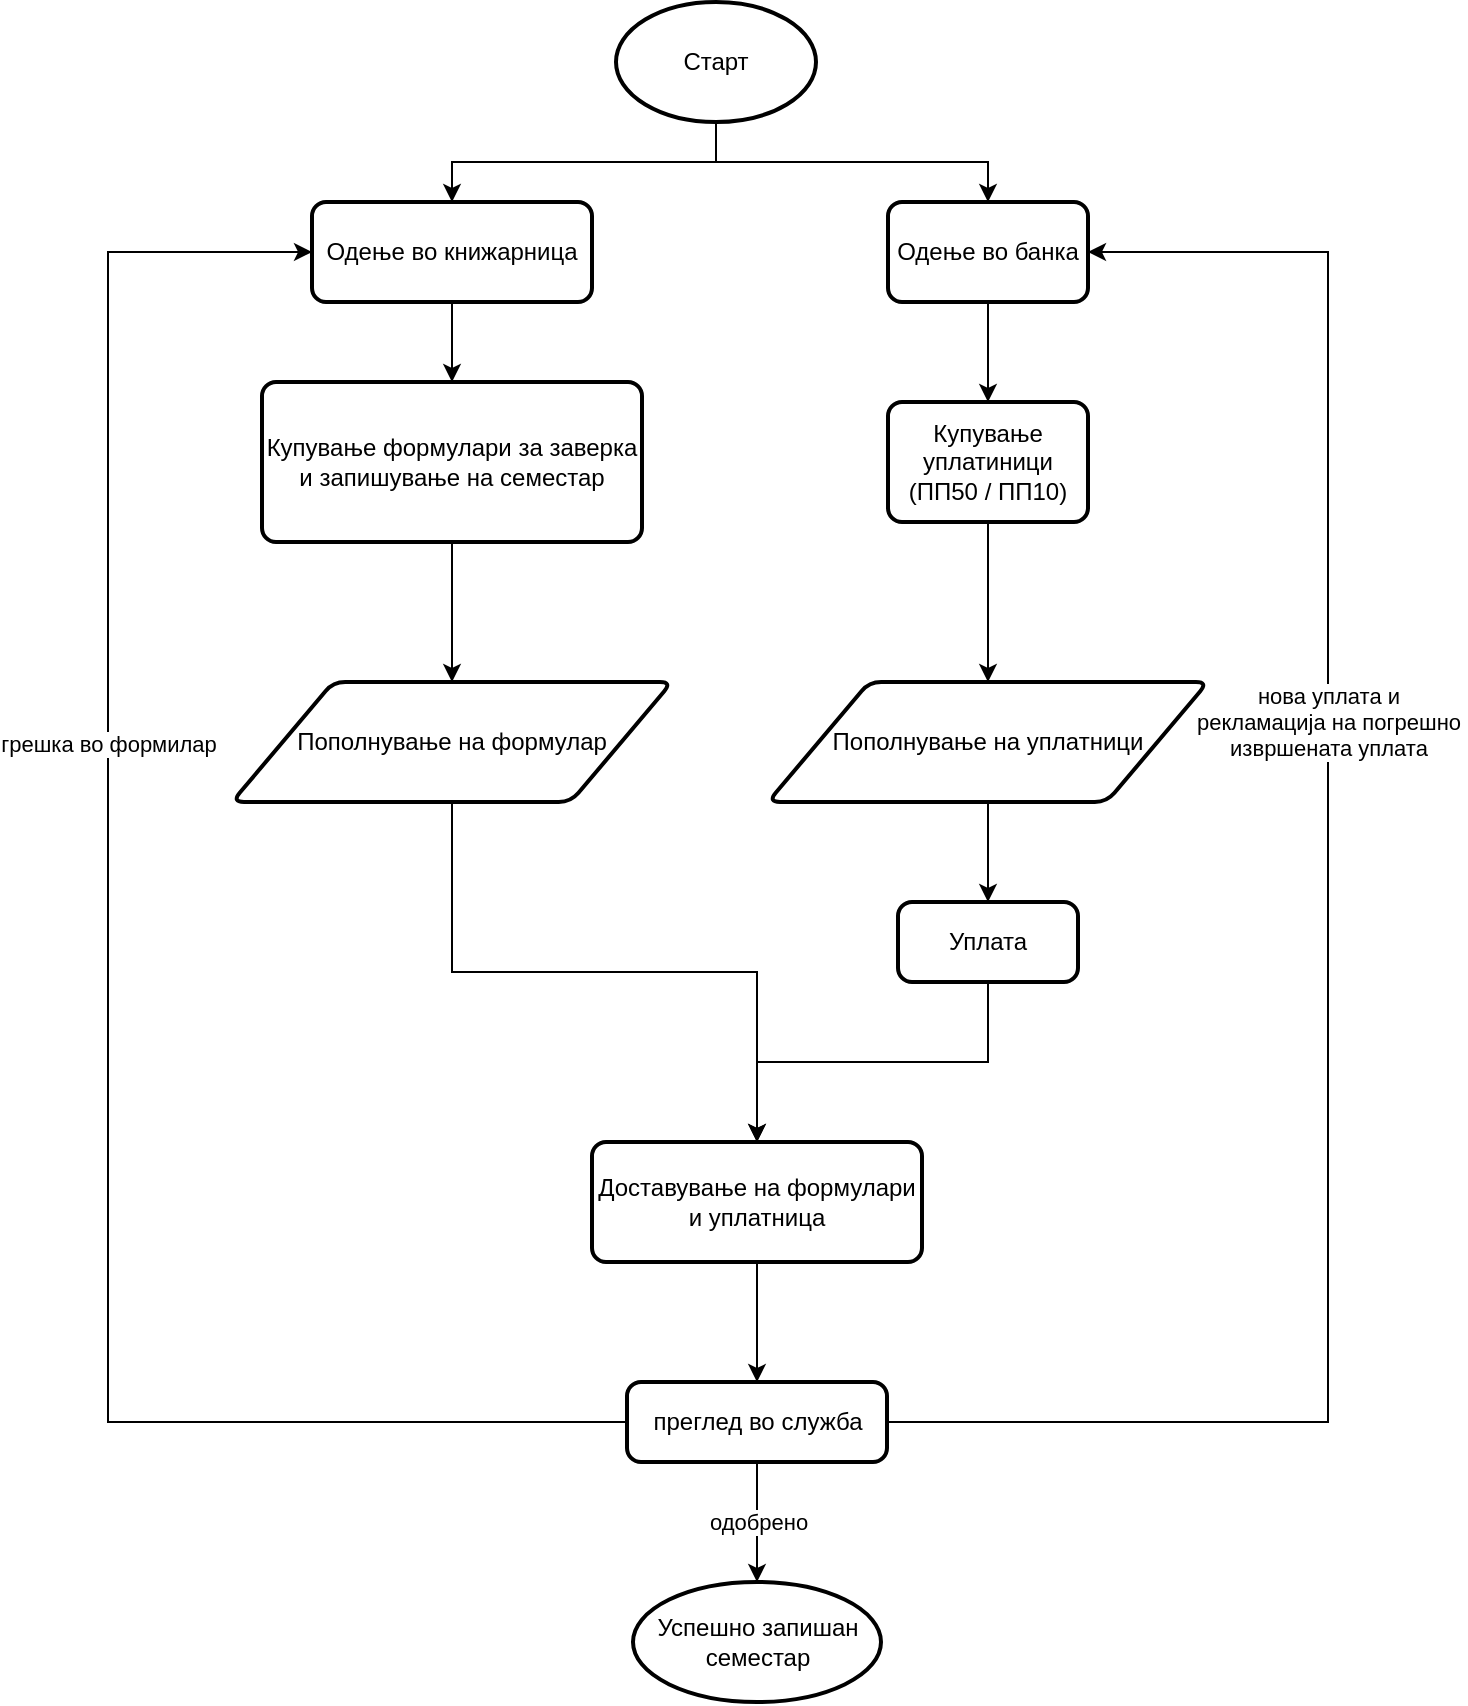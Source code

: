 <mxfile version="26.0.14">
  <diagram name="Page-1" id="tX3nNqRqcCU1jk92epG6">
    <mxGraphModel dx="1050" dy="1743" grid="1" gridSize="10" guides="1" tooltips="1" connect="1" arrows="1" fold="1" page="1" pageScale="1" pageWidth="827" pageHeight="1169" math="0" shadow="0">
      <root>
        <mxCell id="0" />
        <mxCell id="1" parent="0" />
        <mxCell id="rppevgBpJnkYU8gySghs-47" style="edgeStyle=orthogonalEdgeStyle;rounded=0;orthogonalLoop=1;jettySize=auto;html=1;exitX=0.5;exitY=1;exitDx=0;exitDy=0;exitPerimeter=0;entryX=0.5;entryY=0;entryDx=0;entryDy=0;" edge="1" parent="1" source="rppevgBpJnkYU8gySghs-1" target="rppevgBpJnkYU8gySghs-26">
          <mxGeometry relative="1" as="geometry" />
        </mxCell>
        <mxCell id="rppevgBpJnkYU8gySghs-48" style="edgeStyle=orthogonalEdgeStyle;rounded=0;orthogonalLoop=1;jettySize=auto;html=1;exitX=0.5;exitY=1;exitDx=0;exitDy=0;exitPerimeter=0;entryX=0.5;entryY=0;entryDx=0;entryDy=0;" edge="1" parent="1" source="rppevgBpJnkYU8gySghs-1" target="rppevgBpJnkYU8gySghs-29">
          <mxGeometry relative="1" as="geometry" />
        </mxCell>
        <mxCell id="rppevgBpJnkYU8gySghs-1" value="Старт" style="strokeWidth=2;html=1;shape=mxgraph.flowchart.start_1;whiteSpace=wrap;" vertex="1" parent="1">
          <mxGeometry x="364" width="100" height="60" as="geometry" />
        </mxCell>
        <mxCell id="rppevgBpJnkYU8gySghs-50" style="edgeStyle=orthogonalEdgeStyle;rounded=0;orthogonalLoop=1;jettySize=auto;html=1;exitX=0.5;exitY=1;exitDx=0;exitDy=0;entryX=0.5;entryY=0;entryDx=0;entryDy=0;" edge="1" parent="1" source="rppevgBpJnkYU8gySghs-2" target="rppevgBpJnkYU8gySghs-4">
          <mxGeometry relative="1" as="geometry" />
        </mxCell>
        <mxCell id="rppevgBpJnkYU8gySghs-2" value="Купување формулари за заверка и запишување на семестар" style="rounded=1;whiteSpace=wrap;html=1;absoluteArcSize=1;arcSize=14;strokeWidth=2;" vertex="1" parent="1">
          <mxGeometry x="187" y="190" width="190" height="80" as="geometry" />
        </mxCell>
        <mxCell id="rppevgBpJnkYU8gySghs-54" style="edgeStyle=orthogonalEdgeStyle;rounded=0;orthogonalLoop=1;jettySize=auto;html=1;exitX=0.5;exitY=1;exitDx=0;exitDy=0;entryX=0.5;entryY=0;entryDx=0;entryDy=0;" edge="1" parent="1" source="rppevgBpJnkYU8gySghs-4" target="rppevgBpJnkYU8gySghs-7">
          <mxGeometry relative="1" as="geometry" />
        </mxCell>
        <mxCell id="rppevgBpJnkYU8gySghs-4" value="Пополнување на формулар" style="shape=parallelogram;html=1;strokeWidth=2;perimeter=parallelogramPerimeter;whiteSpace=wrap;rounded=1;arcSize=12;size=0.23;" vertex="1" parent="1">
          <mxGeometry x="172" y="340" width="220" height="60" as="geometry" />
        </mxCell>
        <mxCell id="rppevgBpJnkYU8gySghs-15" value="" style="edgeStyle=orthogonalEdgeStyle;rounded=0;orthogonalLoop=1;jettySize=auto;html=1;" edge="1" parent="1" source="rppevgBpJnkYU8gySghs-6" target="rppevgBpJnkYU8gySghs-7">
          <mxGeometry relative="1" as="geometry" />
        </mxCell>
        <mxCell id="rppevgBpJnkYU8gySghs-6" value="Уплата" style="rounded=1;whiteSpace=wrap;html=1;absoluteArcSize=1;arcSize=14;strokeWidth=2;" vertex="1" parent="1">
          <mxGeometry x="505" y="450" width="90" height="40" as="geometry" />
        </mxCell>
        <mxCell id="rppevgBpJnkYU8gySghs-16" value="" style="edgeStyle=orthogonalEdgeStyle;rounded=0;orthogonalLoop=1;jettySize=auto;html=1;" edge="1" parent="1" source="rppevgBpJnkYU8gySghs-7" target="rppevgBpJnkYU8gySghs-8">
          <mxGeometry relative="1" as="geometry" />
        </mxCell>
        <mxCell id="rppevgBpJnkYU8gySghs-7" value="Доставување на формулари и уплатница" style="rounded=1;whiteSpace=wrap;html=1;absoluteArcSize=1;arcSize=14;strokeWidth=2;" vertex="1" parent="1">
          <mxGeometry x="352" y="570" width="165" height="60" as="geometry" />
        </mxCell>
        <mxCell id="rppevgBpJnkYU8gySghs-25" value="одобрено" style="edgeStyle=orthogonalEdgeStyle;rounded=0;orthogonalLoop=1;jettySize=auto;html=1;" edge="1" parent="1" source="rppevgBpJnkYU8gySghs-8" target="rppevgBpJnkYU8gySghs-24">
          <mxGeometry relative="1" as="geometry" />
        </mxCell>
        <mxCell id="rppevgBpJnkYU8gySghs-55" value="нова уплата и&lt;div&gt;&amp;nbsp;рекламација на погрешно&amp;nbsp;&lt;/div&gt;&lt;div&gt;извршената уплата&lt;/div&gt;" style="edgeStyle=orthogonalEdgeStyle;rounded=0;orthogonalLoop=1;jettySize=auto;html=1;exitX=1;exitY=0.5;exitDx=0;exitDy=0;entryX=1;entryY=0.5;entryDx=0;entryDy=0;" edge="1" parent="1" source="rppevgBpJnkYU8gySghs-8" target="rppevgBpJnkYU8gySghs-29">
          <mxGeometry x="0.233" relative="1" as="geometry">
            <Array as="points">
              <mxPoint x="720" y="710" />
              <mxPoint x="720" y="125" />
            </Array>
            <mxPoint as="offset" />
          </mxGeometry>
        </mxCell>
        <mxCell id="rppevgBpJnkYU8gySghs-56" value="грешка во формилар" style="edgeStyle=orthogonalEdgeStyle;rounded=0;orthogonalLoop=1;jettySize=auto;html=1;exitX=0;exitY=0.5;exitDx=0;exitDy=0;entryX=0;entryY=0.5;entryDx=0;entryDy=0;" edge="1" parent="1" source="rppevgBpJnkYU8gySghs-8" target="rppevgBpJnkYU8gySghs-26">
          <mxGeometry x="0.267" relative="1" as="geometry">
            <Array as="points">
              <mxPoint x="110" y="710" />
              <mxPoint x="110" y="125" />
            </Array>
            <mxPoint y="1" as="offset" />
          </mxGeometry>
        </mxCell>
        <mxCell id="rppevgBpJnkYU8gySghs-8" value="преглед во служба" style="rounded=1;whiteSpace=wrap;html=1;absoluteArcSize=1;arcSize=14;strokeWidth=2;" vertex="1" parent="1">
          <mxGeometry x="369.5" y="690" width="130" height="40" as="geometry" />
        </mxCell>
        <mxCell id="rppevgBpJnkYU8gySghs-24" value="Успешно запишан семестар" style="strokeWidth=2;html=1;shape=mxgraph.flowchart.start_1;whiteSpace=wrap;" vertex="1" parent="1">
          <mxGeometry x="372.5" y="790" width="124" height="60" as="geometry" />
        </mxCell>
        <mxCell id="rppevgBpJnkYU8gySghs-40" value="" style="edgeStyle=orthogonalEdgeStyle;rounded=0;orthogonalLoop=1;jettySize=auto;html=1;" edge="1" parent="1" source="rppevgBpJnkYU8gySghs-26" target="rppevgBpJnkYU8gySghs-2">
          <mxGeometry relative="1" as="geometry" />
        </mxCell>
        <mxCell id="rppevgBpJnkYU8gySghs-26" value="Одење во книжарница" style="rounded=1;whiteSpace=wrap;html=1;absoluteArcSize=1;arcSize=14;strokeWidth=2;" vertex="1" parent="1">
          <mxGeometry x="212" y="100" width="140" height="50" as="geometry" />
        </mxCell>
        <mxCell id="rppevgBpJnkYU8gySghs-49" style="edgeStyle=orthogonalEdgeStyle;rounded=0;orthogonalLoop=1;jettySize=auto;html=1;exitX=0.5;exitY=1;exitDx=0;exitDy=0;entryX=0.5;entryY=0;entryDx=0;entryDy=0;" edge="1" parent="1" source="rppevgBpJnkYU8gySghs-29" target="rppevgBpJnkYU8gySghs-30">
          <mxGeometry relative="1" as="geometry" />
        </mxCell>
        <mxCell id="rppevgBpJnkYU8gySghs-29" value="Одење во банка" style="rounded=1;whiteSpace=wrap;html=1;absoluteArcSize=1;arcSize=14;strokeWidth=2;" vertex="1" parent="1">
          <mxGeometry x="500" y="100" width="100" height="50" as="geometry" />
        </mxCell>
        <mxCell id="rppevgBpJnkYU8gySghs-52" style="edgeStyle=orthogonalEdgeStyle;rounded=0;orthogonalLoop=1;jettySize=auto;html=1;exitX=0.5;exitY=1;exitDx=0;exitDy=0;" edge="1" parent="1" source="rppevgBpJnkYU8gySghs-30" target="rppevgBpJnkYU8gySghs-51">
          <mxGeometry relative="1" as="geometry" />
        </mxCell>
        <mxCell id="rppevgBpJnkYU8gySghs-30" value="Купување уплатиници (ПП50 / ПП10)" style="rounded=1;whiteSpace=wrap;html=1;absoluteArcSize=1;arcSize=14;strokeWidth=2;" vertex="1" parent="1">
          <mxGeometry x="500" y="200" width="100" height="60" as="geometry" />
        </mxCell>
        <mxCell id="rppevgBpJnkYU8gySghs-53" value="" style="edgeStyle=orthogonalEdgeStyle;rounded=0;orthogonalLoop=1;jettySize=auto;html=1;" edge="1" parent="1" source="rppevgBpJnkYU8gySghs-51" target="rppevgBpJnkYU8gySghs-6">
          <mxGeometry relative="1" as="geometry" />
        </mxCell>
        <mxCell id="rppevgBpJnkYU8gySghs-51" value="Пополнување на уплатници" style="shape=parallelogram;html=1;strokeWidth=2;perimeter=parallelogramPerimeter;whiteSpace=wrap;rounded=1;arcSize=12;size=0.23;" vertex="1" parent="1">
          <mxGeometry x="440" y="340" width="220" height="60" as="geometry" />
        </mxCell>
      </root>
    </mxGraphModel>
  </diagram>
</mxfile>
